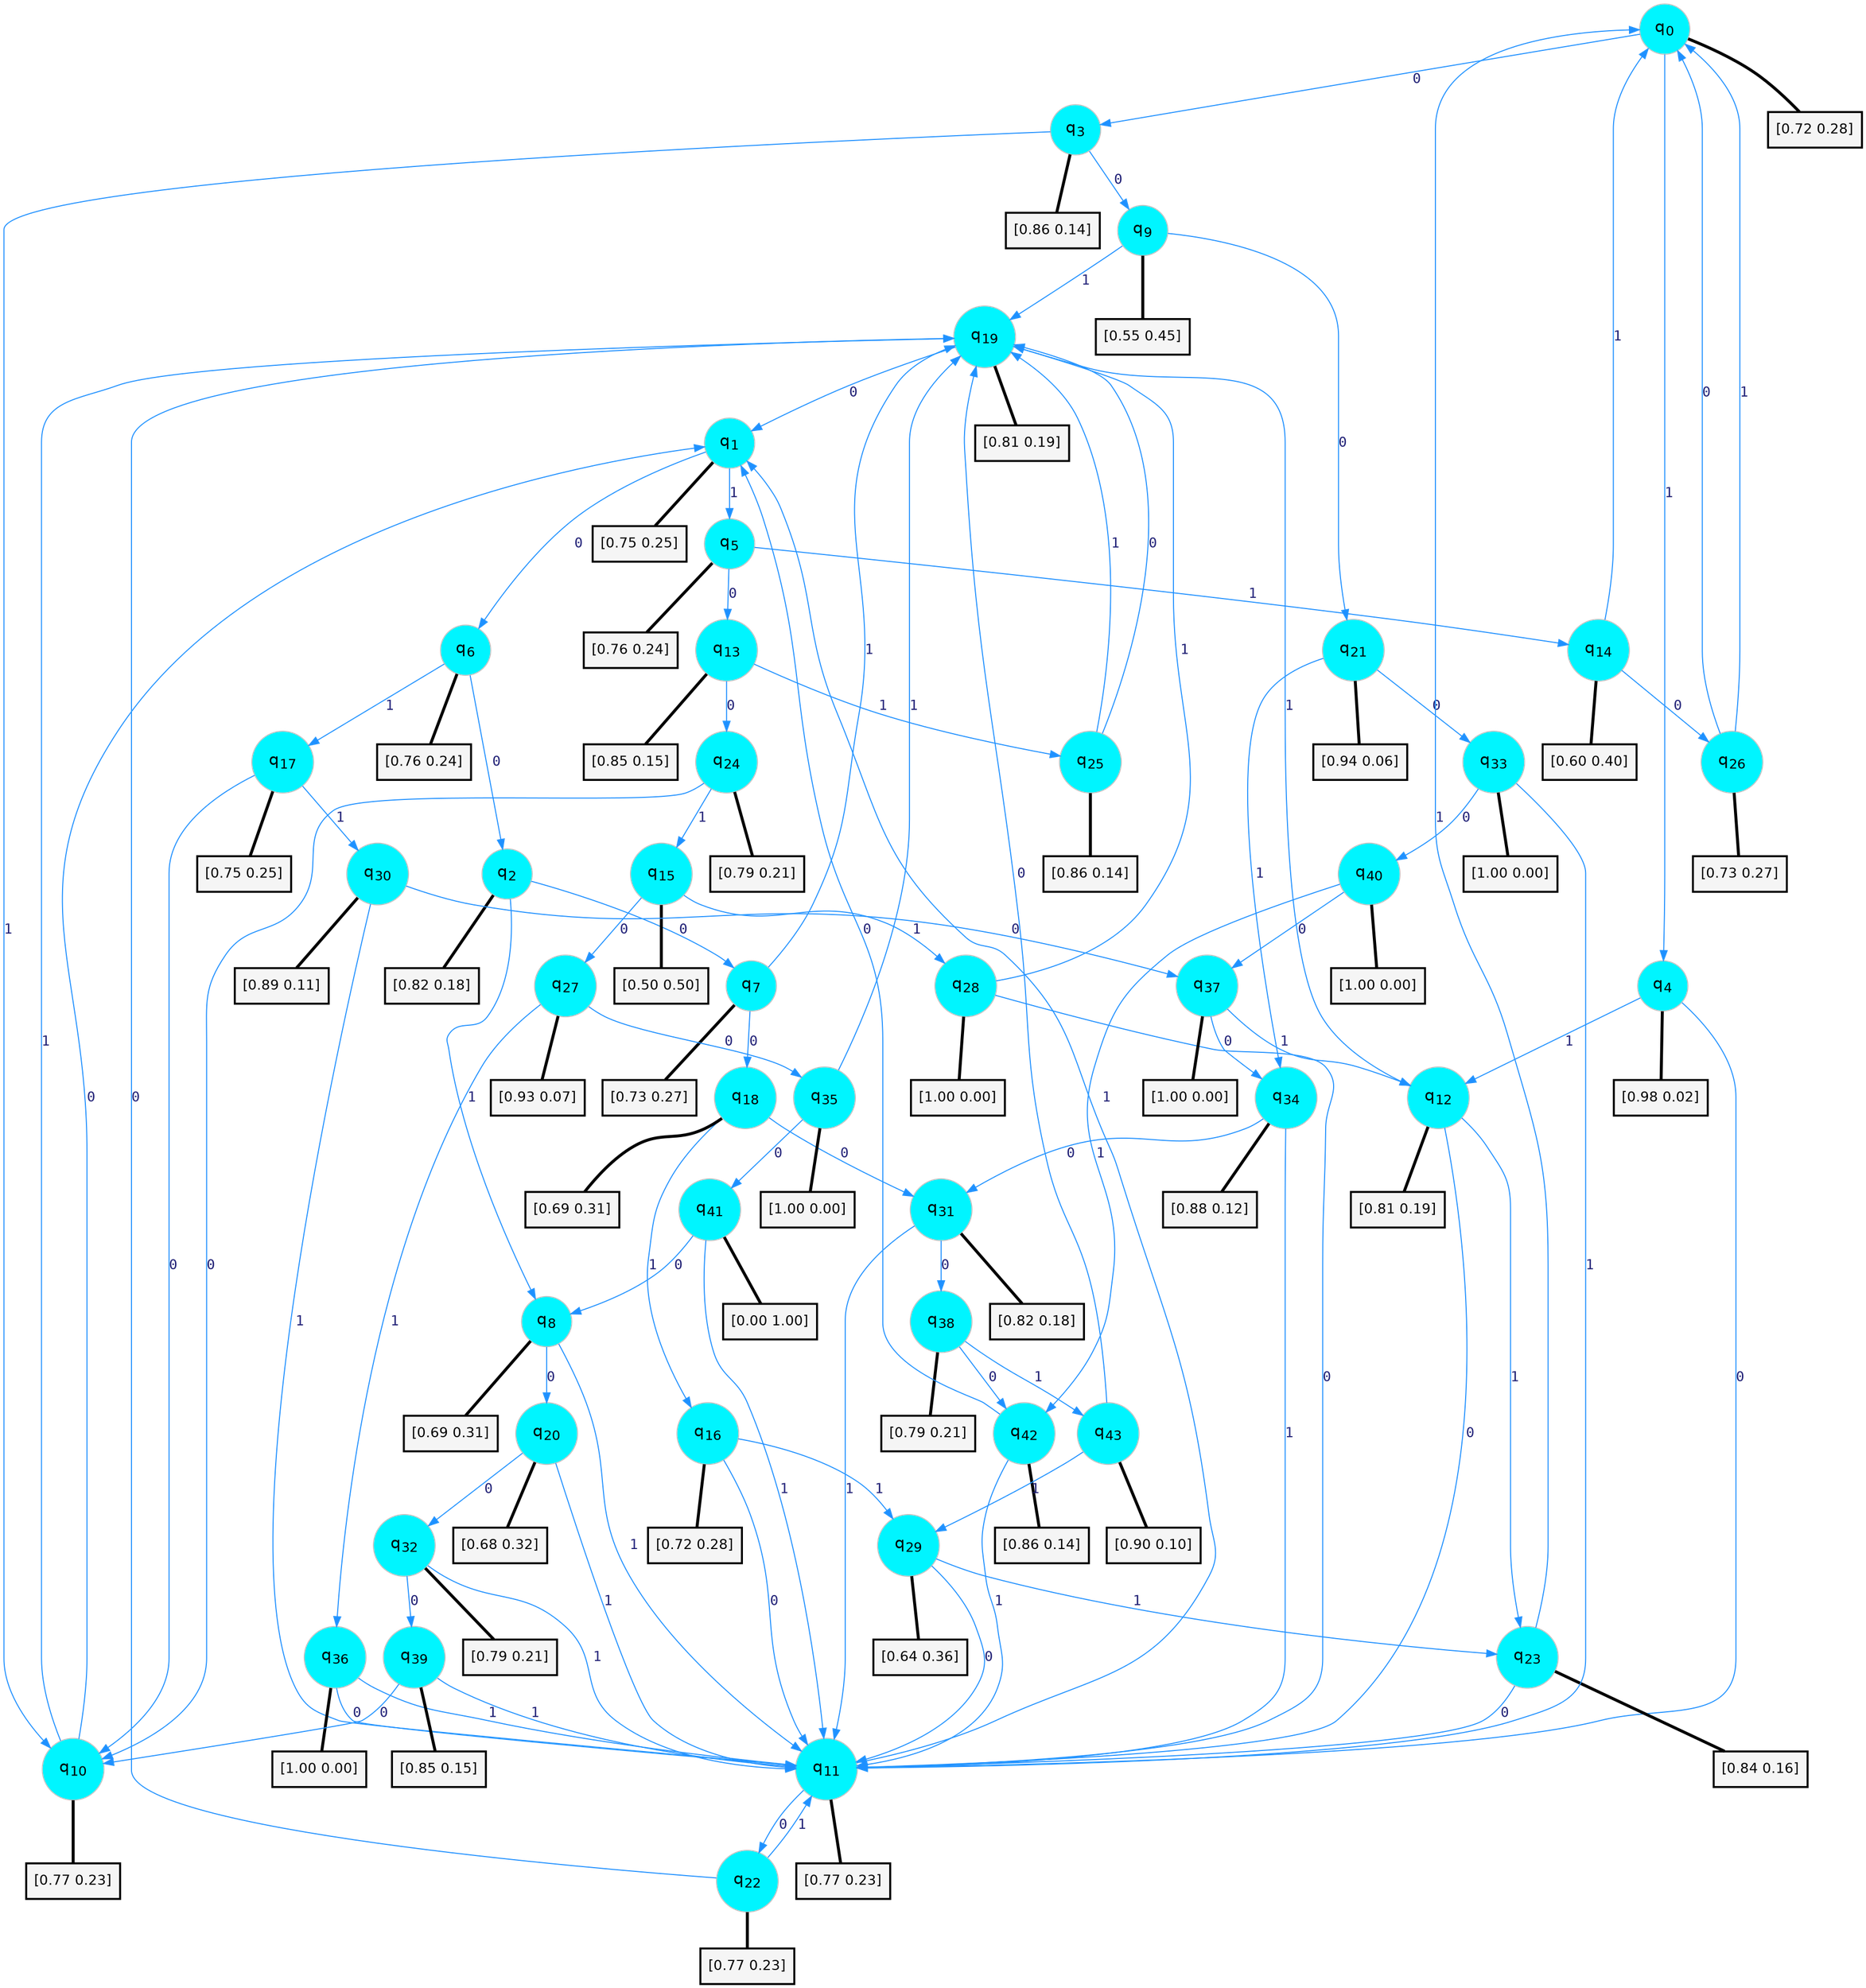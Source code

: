 digraph G {
graph [
bgcolor=transparent, dpi=300, rankdir=TD, size="40,25"];
node [
color=gray, fillcolor=turquoise1, fontcolor=black, fontname=Helvetica, fontsize=16, fontweight=bold, shape=circle, style=filled];
edge [
arrowsize=1, color=dodgerblue1, fontcolor=midnightblue, fontname=courier, fontweight=bold, penwidth=1, style=solid, weight=20];
0[label=<q<SUB>0</SUB>>];
1[label=<q<SUB>1</SUB>>];
2[label=<q<SUB>2</SUB>>];
3[label=<q<SUB>3</SUB>>];
4[label=<q<SUB>4</SUB>>];
5[label=<q<SUB>5</SUB>>];
6[label=<q<SUB>6</SUB>>];
7[label=<q<SUB>7</SUB>>];
8[label=<q<SUB>8</SUB>>];
9[label=<q<SUB>9</SUB>>];
10[label=<q<SUB>10</SUB>>];
11[label=<q<SUB>11</SUB>>];
12[label=<q<SUB>12</SUB>>];
13[label=<q<SUB>13</SUB>>];
14[label=<q<SUB>14</SUB>>];
15[label=<q<SUB>15</SUB>>];
16[label=<q<SUB>16</SUB>>];
17[label=<q<SUB>17</SUB>>];
18[label=<q<SUB>18</SUB>>];
19[label=<q<SUB>19</SUB>>];
20[label=<q<SUB>20</SUB>>];
21[label=<q<SUB>21</SUB>>];
22[label=<q<SUB>22</SUB>>];
23[label=<q<SUB>23</SUB>>];
24[label=<q<SUB>24</SUB>>];
25[label=<q<SUB>25</SUB>>];
26[label=<q<SUB>26</SUB>>];
27[label=<q<SUB>27</SUB>>];
28[label=<q<SUB>28</SUB>>];
29[label=<q<SUB>29</SUB>>];
30[label=<q<SUB>30</SUB>>];
31[label=<q<SUB>31</SUB>>];
32[label=<q<SUB>32</SUB>>];
33[label=<q<SUB>33</SUB>>];
34[label=<q<SUB>34</SUB>>];
35[label=<q<SUB>35</SUB>>];
36[label=<q<SUB>36</SUB>>];
37[label=<q<SUB>37</SUB>>];
38[label=<q<SUB>38</SUB>>];
39[label=<q<SUB>39</SUB>>];
40[label=<q<SUB>40</SUB>>];
41[label=<q<SUB>41</SUB>>];
42[label=<q<SUB>42</SUB>>];
43[label=<q<SUB>43</SUB>>];
44[label="[0.72 0.28]", shape=box,fontcolor=black, fontname=Helvetica, fontsize=14, penwidth=2, fillcolor=whitesmoke,color=black];
45[label="[0.75 0.25]", shape=box,fontcolor=black, fontname=Helvetica, fontsize=14, penwidth=2, fillcolor=whitesmoke,color=black];
46[label="[0.82 0.18]", shape=box,fontcolor=black, fontname=Helvetica, fontsize=14, penwidth=2, fillcolor=whitesmoke,color=black];
47[label="[0.86 0.14]", shape=box,fontcolor=black, fontname=Helvetica, fontsize=14, penwidth=2, fillcolor=whitesmoke,color=black];
48[label="[0.98 0.02]", shape=box,fontcolor=black, fontname=Helvetica, fontsize=14, penwidth=2, fillcolor=whitesmoke,color=black];
49[label="[0.76 0.24]", shape=box,fontcolor=black, fontname=Helvetica, fontsize=14, penwidth=2, fillcolor=whitesmoke,color=black];
50[label="[0.76 0.24]", shape=box,fontcolor=black, fontname=Helvetica, fontsize=14, penwidth=2, fillcolor=whitesmoke,color=black];
51[label="[0.73 0.27]", shape=box,fontcolor=black, fontname=Helvetica, fontsize=14, penwidth=2, fillcolor=whitesmoke,color=black];
52[label="[0.69 0.31]", shape=box,fontcolor=black, fontname=Helvetica, fontsize=14, penwidth=2, fillcolor=whitesmoke,color=black];
53[label="[0.55 0.45]", shape=box,fontcolor=black, fontname=Helvetica, fontsize=14, penwidth=2, fillcolor=whitesmoke,color=black];
54[label="[0.77 0.23]", shape=box,fontcolor=black, fontname=Helvetica, fontsize=14, penwidth=2, fillcolor=whitesmoke,color=black];
55[label="[0.77 0.23]", shape=box,fontcolor=black, fontname=Helvetica, fontsize=14, penwidth=2, fillcolor=whitesmoke,color=black];
56[label="[0.81 0.19]", shape=box,fontcolor=black, fontname=Helvetica, fontsize=14, penwidth=2, fillcolor=whitesmoke,color=black];
57[label="[0.85 0.15]", shape=box,fontcolor=black, fontname=Helvetica, fontsize=14, penwidth=2, fillcolor=whitesmoke,color=black];
58[label="[0.60 0.40]", shape=box,fontcolor=black, fontname=Helvetica, fontsize=14, penwidth=2, fillcolor=whitesmoke,color=black];
59[label="[0.50 0.50]", shape=box,fontcolor=black, fontname=Helvetica, fontsize=14, penwidth=2, fillcolor=whitesmoke,color=black];
60[label="[0.72 0.28]", shape=box,fontcolor=black, fontname=Helvetica, fontsize=14, penwidth=2, fillcolor=whitesmoke,color=black];
61[label="[0.75 0.25]", shape=box,fontcolor=black, fontname=Helvetica, fontsize=14, penwidth=2, fillcolor=whitesmoke,color=black];
62[label="[0.69 0.31]", shape=box,fontcolor=black, fontname=Helvetica, fontsize=14, penwidth=2, fillcolor=whitesmoke,color=black];
63[label="[0.81 0.19]", shape=box,fontcolor=black, fontname=Helvetica, fontsize=14, penwidth=2, fillcolor=whitesmoke,color=black];
64[label="[0.68 0.32]", shape=box,fontcolor=black, fontname=Helvetica, fontsize=14, penwidth=2, fillcolor=whitesmoke,color=black];
65[label="[0.94 0.06]", shape=box,fontcolor=black, fontname=Helvetica, fontsize=14, penwidth=2, fillcolor=whitesmoke,color=black];
66[label="[0.77 0.23]", shape=box,fontcolor=black, fontname=Helvetica, fontsize=14, penwidth=2, fillcolor=whitesmoke,color=black];
67[label="[0.84 0.16]", shape=box,fontcolor=black, fontname=Helvetica, fontsize=14, penwidth=2, fillcolor=whitesmoke,color=black];
68[label="[0.79 0.21]", shape=box,fontcolor=black, fontname=Helvetica, fontsize=14, penwidth=2, fillcolor=whitesmoke,color=black];
69[label="[0.86 0.14]", shape=box,fontcolor=black, fontname=Helvetica, fontsize=14, penwidth=2, fillcolor=whitesmoke,color=black];
70[label="[0.73 0.27]", shape=box,fontcolor=black, fontname=Helvetica, fontsize=14, penwidth=2, fillcolor=whitesmoke,color=black];
71[label="[0.93 0.07]", shape=box,fontcolor=black, fontname=Helvetica, fontsize=14, penwidth=2, fillcolor=whitesmoke,color=black];
72[label="[1.00 0.00]", shape=box,fontcolor=black, fontname=Helvetica, fontsize=14, penwidth=2, fillcolor=whitesmoke,color=black];
73[label="[0.64 0.36]", shape=box,fontcolor=black, fontname=Helvetica, fontsize=14, penwidth=2, fillcolor=whitesmoke,color=black];
74[label="[0.89 0.11]", shape=box,fontcolor=black, fontname=Helvetica, fontsize=14, penwidth=2, fillcolor=whitesmoke,color=black];
75[label="[0.82 0.18]", shape=box,fontcolor=black, fontname=Helvetica, fontsize=14, penwidth=2, fillcolor=whitesmoke,color=black];
76[label="[0.79 0.21]", shape=box,fontcolor=black, fontname=Helvetica, fontsize=14, penwidth=2, fillcolor=whitesmoke,color=black];
77[label="[1.00 0.00]", shape=box,fontcolor=black, fontname=Helvetica, fontsize=14, penwidth=2, fillcolor=whitesmoke,color=black];
78[label="[0.88 0.12]", shape=box,fontcolor=black, fontname=Helvetica, fontsize=14, penwidth=2, fillcolor=whitesmoke,color=black];
79[label="[1.00 0.00]", shape=box,fontcolor=black, fontname=Helvetica, fontsize=14, penwidth=2, fillcolor=whitesmoke,color=black];
80[label="[1.00 0.00]", shape=box,fontcolor=black, fontname=Helvetica, fontsize=14, penwidth=2, fillcolor=whitesmoke,color=black];
81[label="[1.00 0.00]", shape=box,fontcolor=black, fontname=Helvetica, fontsize=14, penwidth=2, fillcolor=whitesmoke,color=black];
82[label="[0.79 0.21]", shape=box,fontcolor=black, fontname=Helvetica, fontsize=14, penwidth=2, fillcolor=whitesmoke,color=black];
83[label="[0.85 0.15]", shape=box,fontcolor=black, fontname=Helvetica, fontsize=14, penwidth=2, fillcolor=whitesmoke,color=black];
84[label="[1.00 0.00]", shape=box,fontcolor=black, fontname=Helvetica, fontsize=14, penwidth=2, fillcolor=whitesmoke,color=black];
85[label="[0.00 1.00]", shape=box,fontcolor=black, fontname=Helvetica, fontsize=14, penwidth=2, fillcolor=whitesmoke,color=black];
86[label="[0.86 0.14]", shape=box,fontcolor=black, fontname=Helvetica, fontsize=14, penwidth=2, fillcolor=whitesmoke,color=black];
87[label="[0.90 0.10]", shape=box,fontcolor=black, fontname=Helvetica, fontsize=14, penwidth=2, fillcolor=whitesmoke,color=black];
0->3 [label=0];
0->4 [label=1];
0->44 [arrowhead=none, penwidth=3,color=black];
1->6 [label=0];
1->5 [label=1];
1->45 [arrowhead=none, penwidth=3,color=black];
2->7 [label=0];
2->8 [label=1];
2->46 [arrowhead=none, penwidth=3,color=black];
3->9 [label=0];
3->10 [label=1];
3->47 [arrowhead=none, penwidth=3,color=black];
4->11 [label=0];
4->12 [label=1];
4->48 [arrowhead=none, penwidth=3,color=black];
5->13 [label=0];
5->14 [label=1];
5->49 [arrowhead=none, penwidth=3,color=black];
6->2 [label=0];
6->17 [label=1];
6->50 [arrowhead=none, penwidth=3,color=black];
7->18 [label=0];
7->19 [label=1];
7->51 [arrowhead=none, penwidth=3,color=black];
8->20 [label=0];
8->11 [label=1];
8->52 [arrowhead=none, penwidth=3,color=black];
9->21 [label=0];
9->19 [label=1];
9->53 [arrowhead=none, penwidth=3,color=black];
10->1 [label=0];
10->19 [label=1];
10->54 [arrowhead=none, penwidth=3,color=black];
11->22 [label=0];
11->1 [label=1];
11->55 [arrowhead=none, penwidth=3,color=black];
12->11 [label=0];
12->23 [label=1];
12->56 [arrowhead=none, penwidth=3,color=black];
13->24 [label=0];
13->25 [label=1];
13->57 [arrowhead=none, penwidth=3,color=black];
14->26 [label=0];
14->0 [label=1];
14->58 [arrowhead=none, penwidth=3,color=black];
15->27 [label=0];
15->28 [label=1];
15->59 [arrowhead=none, penwidth=3,color=black];
16->11 [label=0];
16->29 [label=1];
16->60 [arrowhead=none, penwidth=3,color=black];
17->10 [label=0];
17->30 [label=1];
17->61 [arrowhead=none, penwidth=3,color=black];
18->31 [label=0];
18->16 [label=1];
18->62 [arrowhead=none, penwidth=3,color=black];
19->1 [label=0];
19->12 [label=1];
19->63 [arrowhead=none, penwidth=3,color=black];
20->32 [label=0];
20->11 [label=1];
20->64 [arrowhead=none, penwidth=3,color=black];
21->33 [label=0];
21->34 [label=1];
21->65 [arrowhead=none, penwidth=3,color=black];
22->19 [label=0];
22->11 [label=1];
22->66 [arrowhead=none, penwidth=3,color=black];
23->11 [label=0];
23->0 [label=1];
23->67 [arrowhead=none, penwidth=3,color=black];
24->10 [label=0];
24->15 [label=1];
24->68 [arrowhead=none, penwidth=3,color=black];
25->19 [label=0];
25->19 [label=1];
25->69 [arrowhead=none, penwidth=3,color=black];
26->0 [label=0];
26->0 [label=1];
26->70 [arrowhead=none, penwidth=3,color=black];
27->35 [label=0];
27->36 [label=1];
27->71 [arrowhead=none, penwidth=3,color=black];
28->11 [label=0];
28->19 [label=1];
28->72 [arrowhead=none, penwidth=3,color=black];
29->11 [label=0];
29->23 [label=1];
29->73 [arrowhead=none, penwidth=3,color=black];
30->37 [label=0];
30->11 [label=1];
30->74 [arrowhead=none, penwidth=3,color=black];
31->38 [label=0];
31->11 [label=1];
31->75 [arrowhead=none, penwidth=3,color=black];
32->39 [label=0];
32->11 [label=1];
32->76 [arrowhead=none, penwidth=3,color=black];
33->40 [label=0];
33->11 [label=1];
33->77 [arrowhead=none, penwidth=3,color=black];
34->31 [label=0];
34->11 [label=1];
34->78 [arrowhead=none, penwidth=3,color=black];
35->41 [label=0];
35->19 [label=1];
35->79 [arrowhead=none, penwidth=3,color=black];
36->11 [label=0];
36->11 [label=1];
36->80 [arrowhead=none, penwidth=3,color=black];
37->34 [label=0];
37->12 [label=1];
37->81 [arrowhead=none, penwidth=3,color=black];
38->42 [label=0];
38->43 [label=1];
38->82 [arrowhead=none, penwidth=3,color=black];
39->10 [label=0];
39->11 [label=1];
39->83 [arrowhead=none, penwidth=3,color=black];
40->37 [label=0];
40->42 [label=1];
40->84 [arrowhead=none, penwidth=3,color=black];
41->8 [label=0];
41->11 [label=1];
41->85 [arrowhead=none, penwidth=3,color=black];
42->1 [label=0];
42->11 [label=1];
42->86 [arrowhead=none, penwidth=3,color=black];
43->19 [label=0];
43->29 [label=1];
43->87 [arrowhead=none, penwidth=3,color=black];
}
